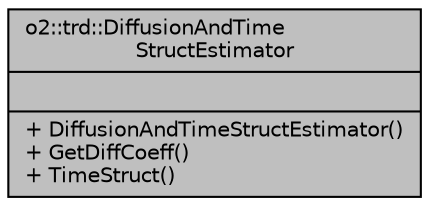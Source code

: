 digraph "o2::trd::DiffusionAndTimeStructEstimator"
{
 // INTERACTIVE_SVG=YES
  bgcolor="transparent";
  edge [fontname="Helvetica",fontsize="10",labelfontname="Helvetica",labelfontsize="10"];
  node [fontname="Helvetica",fontsize="10",shape=record];
  Node1 [label="{o2::trd::DiffusionAndTime\lStructEstimator\n||+ DiffusionAndTimeStructEstimator()\l+ GetDiffCoeff()\l+ TimeStruct()\l}",height=0.2,width=0.4,color="black", fillcolor="grey75", style="filled", fontcolor="black"];
}
